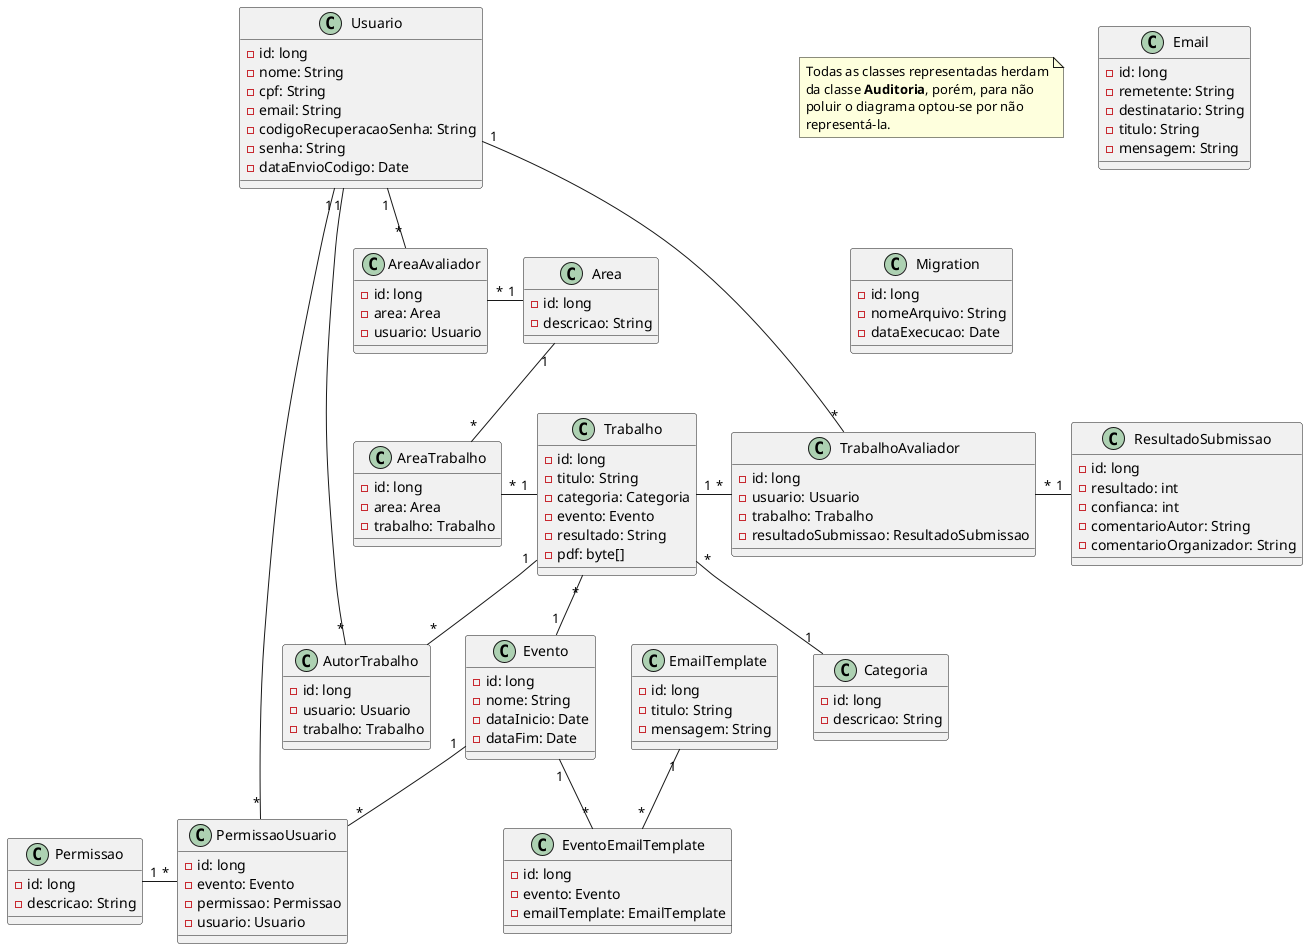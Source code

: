@startuml

note as N1
  Todas as classes representadas herdam
  da classe <b>Auditoria</b>, porém, para não
  poluir o diagrama optou-se por não
  representá-la.
end note

class Area {
- id: long
- descricao: String
}

class AreaAvaliador {
- id: long
- area: Area
- usuario: Usuario
}

class AreaTrabalho {
- id: long
- area: Area
- trabalho: Trabalho
}

class AutorTrabalho {
- id: long
- usuario: Usuario
- trabalho: Trabalho
}

class Categoria {
- id: long
- descricao: String
}

class Email {
- id: long
- remetente: String
- destinatario: String
- titulo: String
- mensagem: String
}

class EmailTemplate {
- id: long
- titulo: String
- mensagem: String
}

class Evento {
- id: long
- nome: String
- dataInicio: Date
- dataFim: Date
}

class EventoEmailTemplate {
- id: long
- evento: Evento
- emailTemplate: EmailTemplate
}

class Migration {
- id: long
- nomeArquivo: String
- dataExecucao: Date
}

class Permissao {
- id: long
- descricao: String
}

class PermissaoUsuario {
- id: long
- evento: Evento
- permissao: Permissao
- usuario: Usuario
}

class ResultadoSubmissao {
- id: long
- resultado: int
- confianca: int
- comentarioAutor: String
- comentarioOrganizador: String
}

class Trabalho {
- id: long
- titulo: String
- categoria: Categoria
- evento: Evento
- resultado: String
- pdf: byte[]
}

class TrabalhoAvaliador {
- id: long
- usuario: Usuario
- trabalho: Trabalho
- resultadoSubmissao: ResultadoSubmissao
}

class Usuario {
- id: long
- nome: String
- cpf: String
- email: String
- codigoRecuperacaoSenha: String
- senha: String
- dataEnvioCodigo: Date
}

Area "1" -left- "*" AreaAvaliador
Area "1" -- "*" AreaTrabalho
Usuario "1" -down- "*" AreaAvaliador
Usuario "1" -left- "*" AutorTrabalho
Usuario "1" -down- "*" TrabalhoAvaliador
Usuario "1" -up- "*" PermissaoUsuario
Trabalho "1" -down- "*" AutorTrabalho
Trabalho "1" -left- "*" AreaTrabalho
Trabalho "*" -- "1" Categoria
Trabalho "*" -- "1" Evento
Trabalho "1" -right- "*" TrabalhoAvaliador
Permissao "1" -right- "*" PermissaoUsuario
Evento "1" -- "*" PermissaoUsuario
Evento "1" -- "*" EventoEmailTemplate
EmailTemplate "1" -- "*" EventoEmailTemplate
ResultadoSubmissao "1" -left- "*" TrabalhoAvaliador

@enduml